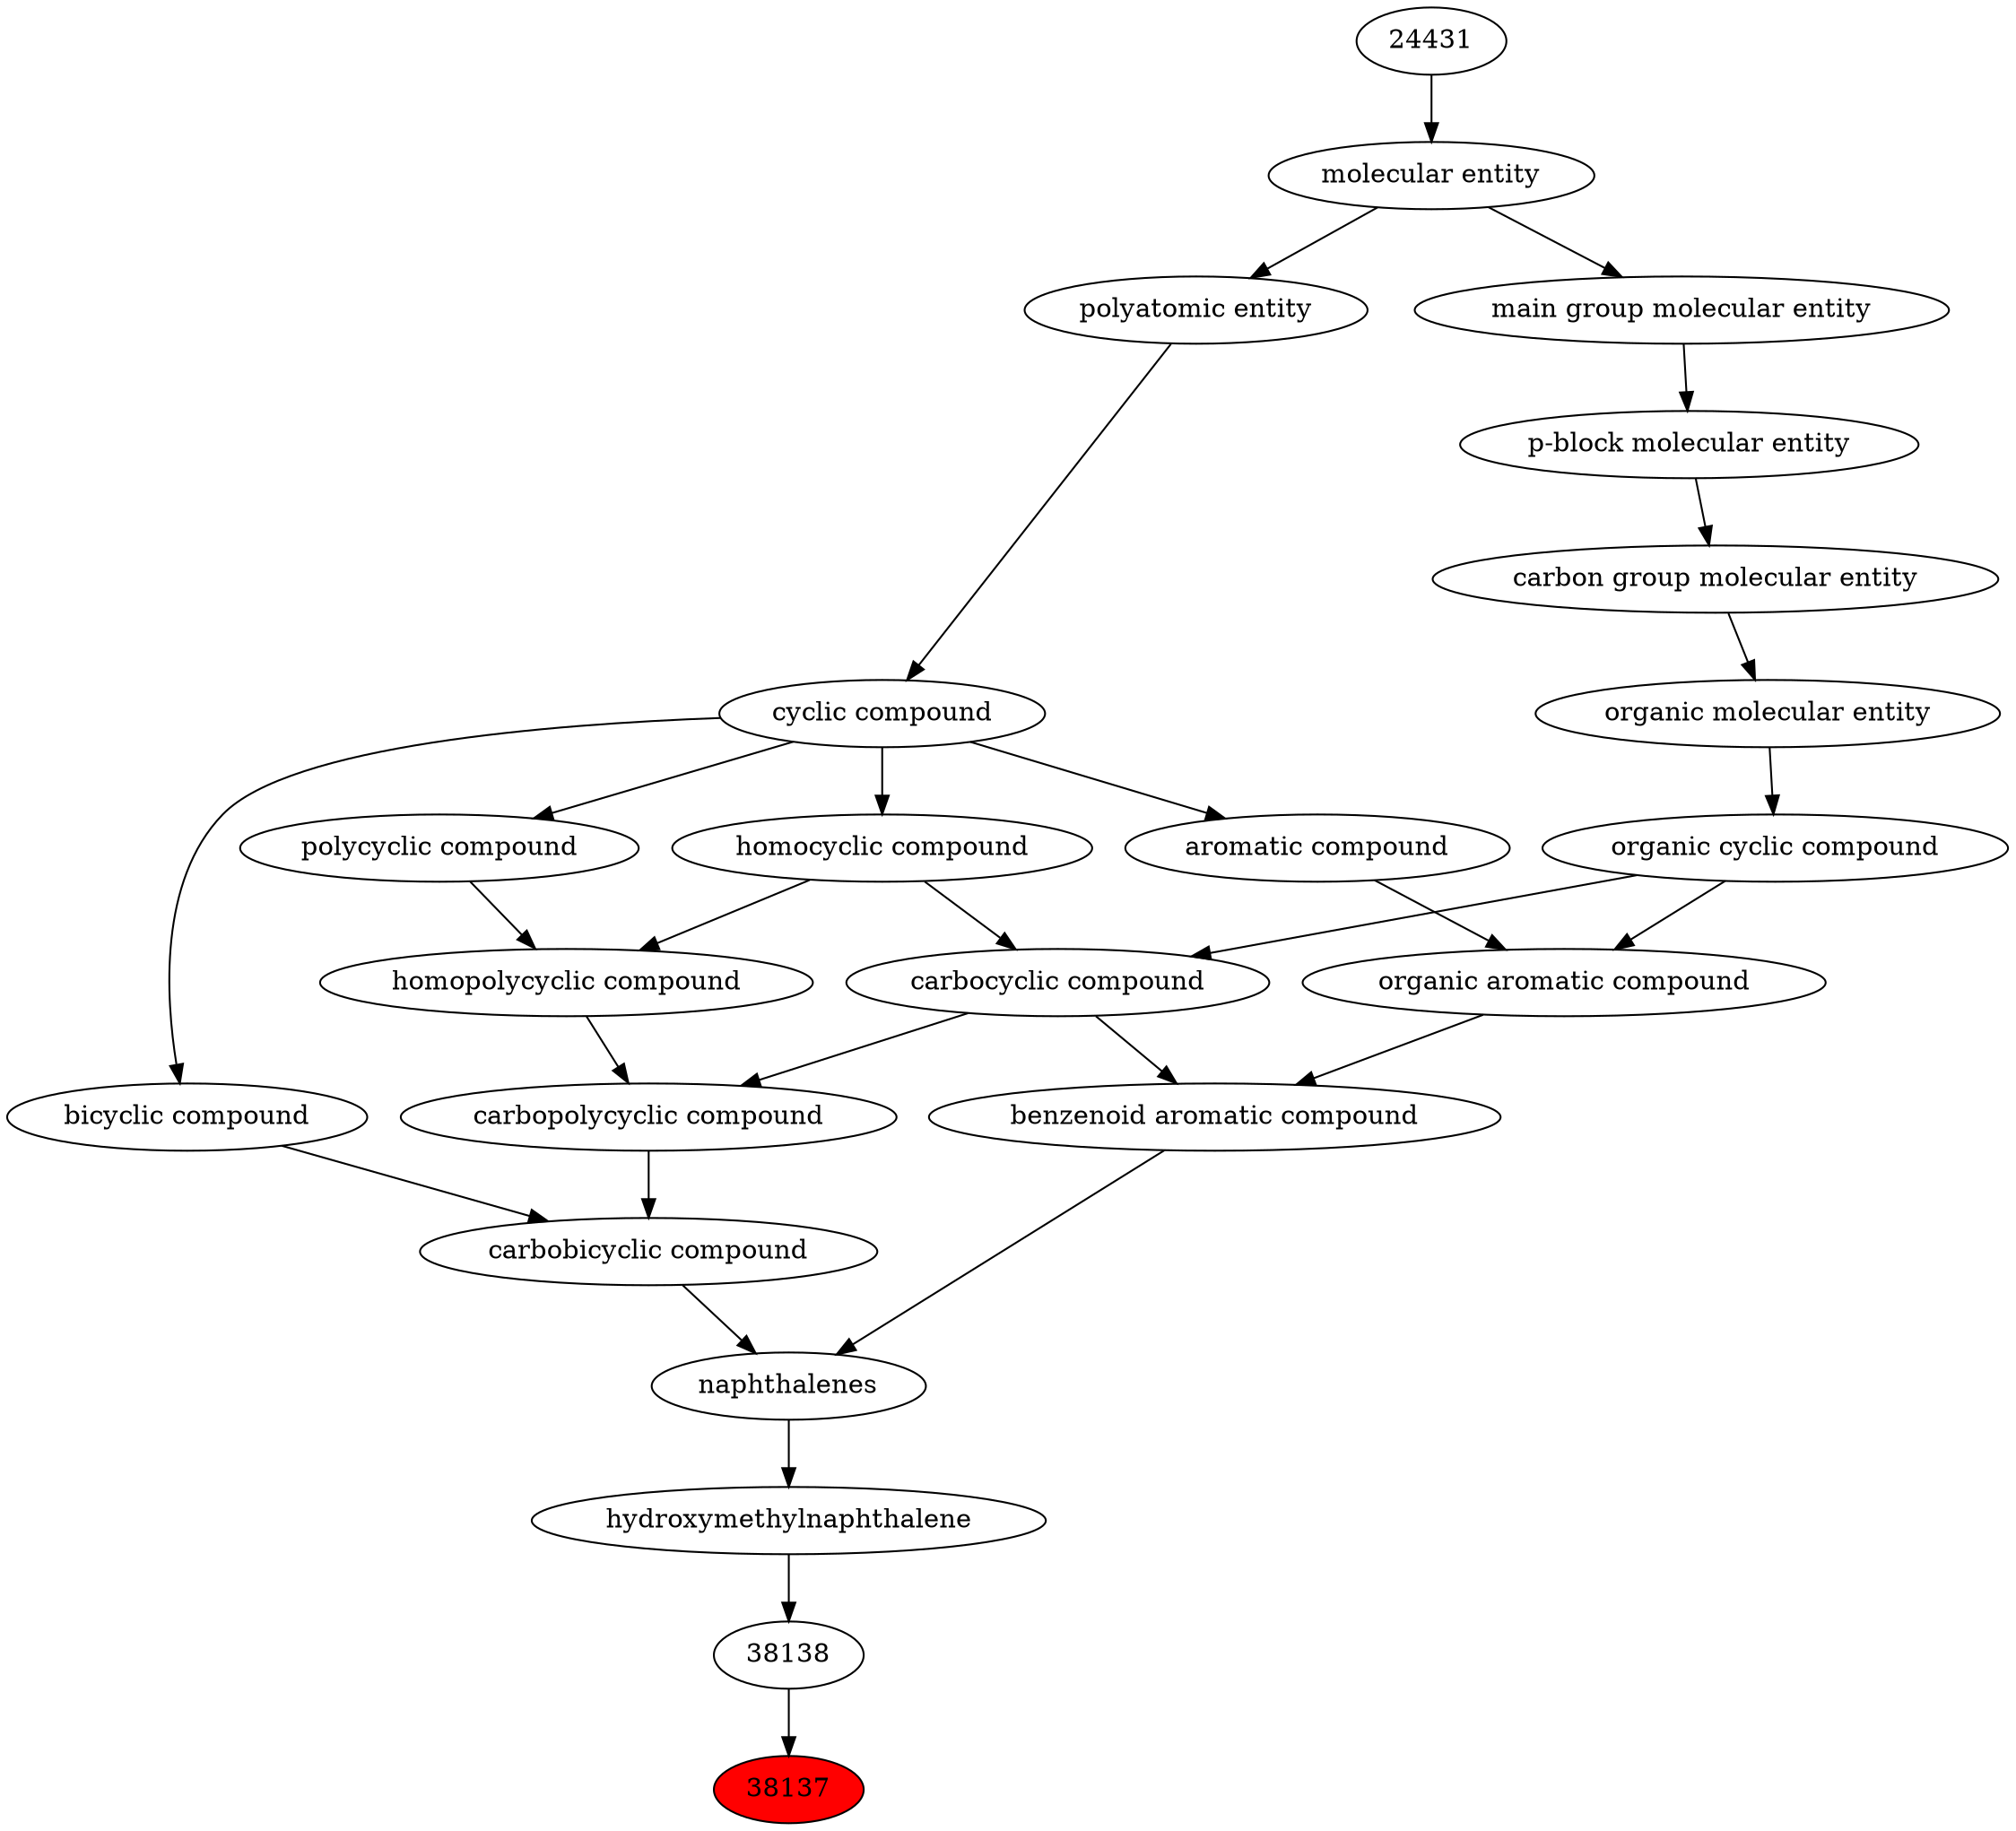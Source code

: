 digraph tree{ 
38137 [label="38137" fillcolor=red style=filled]
38138 -> 38137
38138 [label="38138"]
24721 -> 38138
24721 [label="hydroxymethylnaphthalene"]
25477 -> 24721
25477 [label="naphthalenes"]
36785 -> 25477
33836 -> 25477
36785 [label="carbobicyclic compound"]
35294 -> 36785
33636 -> 36785
33836 [label="benzenoid aromatic compound"]
33659 -> 33836
33598 -> 33836
35294 [label="carbopolycyclic compound"]
33598 -> 35294
35295 -> 35294
33636 [label="bicyclic compound"]
33595 -> 33636
33659 [label="organic aromatic compound"]
33832 -> 33659
33655 -> 33659
33598 [label="carbocyclic compound"]
33832 -> 33598
33597 -> 33598
35295 [label="homopolycyclic compound"]
33635 -> 35295
33597 -> 35295
33595 [label="cyclic compound"]
36357 -> 33595
33832 [label="organic cyclic compound"]
50860 -> 33832
33655 [label="aromatic compound"]
33595 -> 33655
33597 [label="homocyclic compound"]
33595 -> 33597
33635 [label="polycyclic compound"]
33595 -> 33635
36357 [label="polyatomic entity"]
23367 -> 36357
50860 [label="organic molecular entity"]
33582 -> 50860
23367 [label="molecular entity"]
24431 -> 23367
33582 [label="carbon group molecular entity"]
33675 -> 33582
24431 [label="24431"]
33675 [label="p-block molecular entity"]
33579 -> 33675
33579 [label="main group molecular entity"]
23367 -> 33579
}